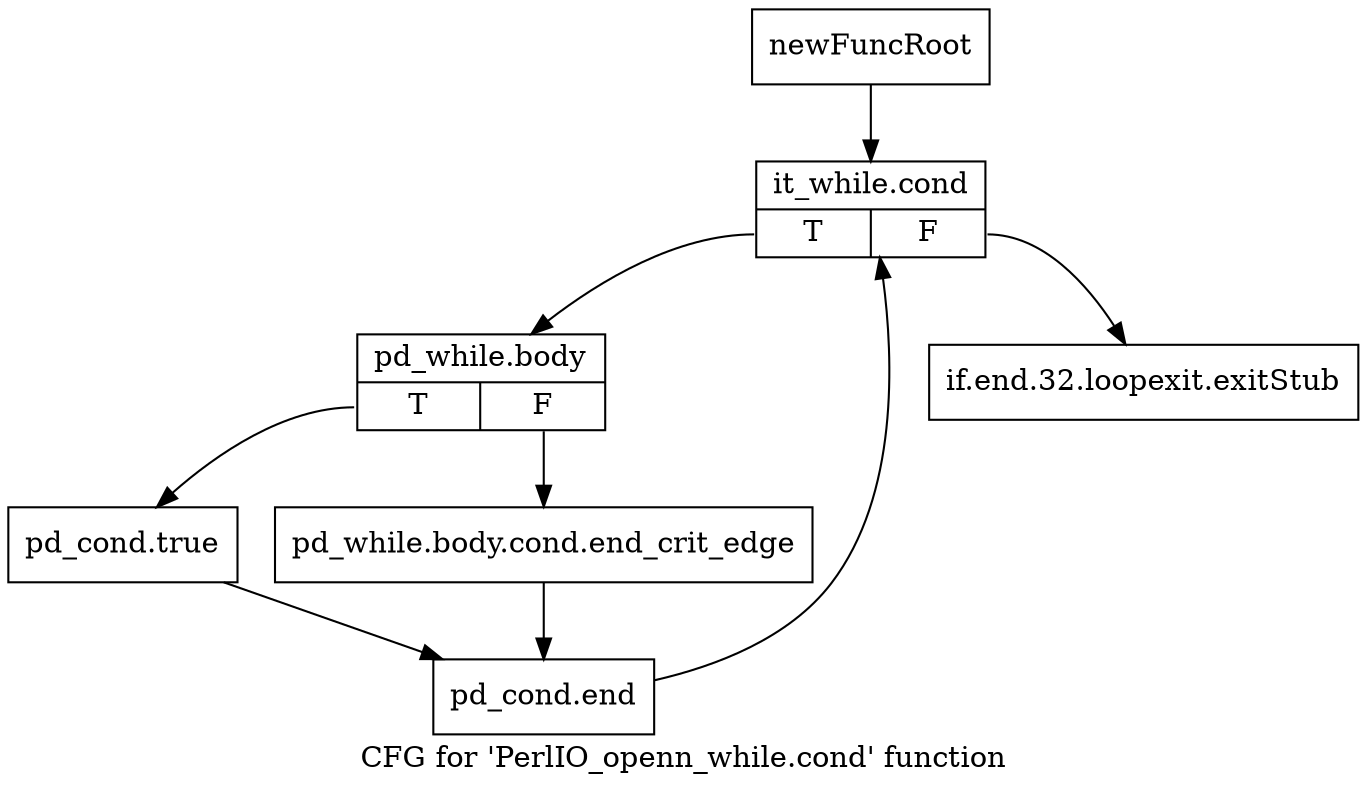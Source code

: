 digraph "CFG for 'PerlIO_openn_while.cond' function" {
	label="CFG for 'PerlIO_openn_while.cond' function";

	Node0x4d99360 [shape=record,label="{newFuncRoot}"];
	Node0x4d99360 -> Node0x4d9e1a0;
	Node0x4d9e150 [shape=record,label="{if.end.32.loopexit.exitStub}"];
	Node0x4d9e1a0 [shape=record,label="{it_while.cond|{<s0>T|<s1>F}}"];
	Node0x4d9e1a0:s0 -> Node0x4d9e1f0;
	Node0x4d9e1a0:s1 -> Node0x4d9e150;
	Node0x4d9e1f0 [shape=record,label="{pd_while.body|{<s0>T|<s1>F}}"];
	Node0x4d9e1f0:s0 -> Node0x4d9e290;
	Node0x4d9e1f0:s1 -> Node0x4d9e240;
	Node0x4d9e240 [shape=record,label="{pd_while.body.cond.end_crit_edge}"];
	Node0x4d9e240 -> Node0x4d9e2e0;
	Node0x4d9e290 [shape=record,label="{pd_cond.true}"];
	Node0x4d9e290 -> Node0x4d9e2e0;
	Node0x4d9e2e0 [shape=record,label="{pd_cond.end}"];
	Node0x4d9e2e0 -> Node0x4d9e1a0;
}
